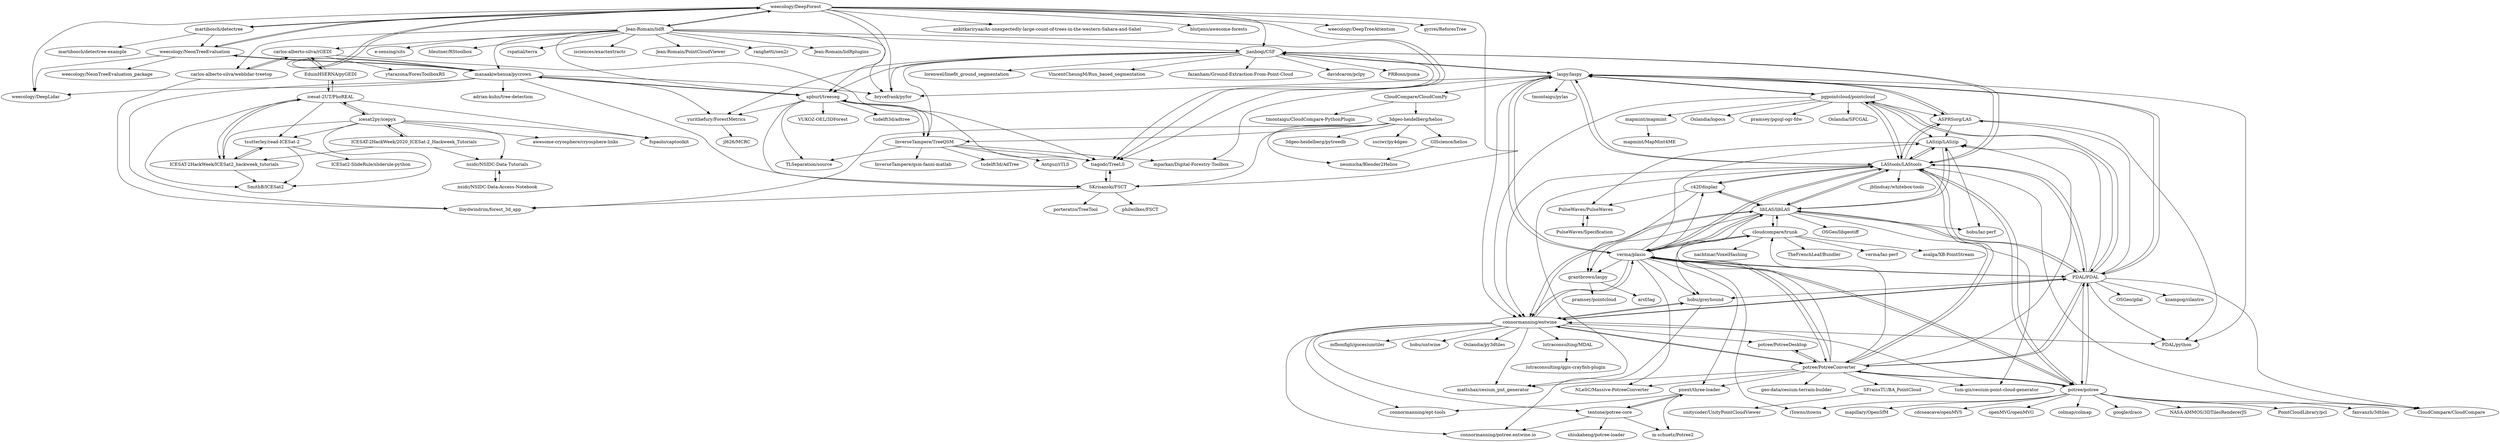 digraph G {
"weecology/DeepForest" -> "weecology/NeonTreeEvaluation"
"weecology/DeepForest" -> "manaakiwhenua/pycrown"
"weecology/DeepForest" -> "martibosch/detectree"
"weecology/DeepForest" -> "weecology/DeepLidar"
"weecology/DeepForest" -> "Jean-Romain/lidR"
"weecology/DeepForest" -> "tiagodc/TreeLS"
"weecology/DeepForest" -> "apburt/treeseg"
"weecology/DeepForest" -> "ankitkariryaa/An-unexpectedly-large-count-of-trees-in-the-western-Sahara-and-Sahel"
"weecology/DeepForest" -> "blutjens/awesome-forests"
"weecology/DeepForest" -> "SKrisanski/FSCT"
"weecology/DeepForest" -> "brycefrank/pyfor"
"weecology/DeepForest" -> "weecology/DeepTreeAttention" ["e"=1]
"weecology/DeepForest" -> "gyrrei/ReforesTree" ["e"=1]
"weecology/DeepForest" -> "jianboqi/CSF"
"ASPRSorg/LAS" -> "PDAL/python"
"ASPRSorg/LAS" -> "laspy/laspy"
"ASPRSorg/LAS" -> "LAStools/LAStools"
"ASPRSorg/LAS" -> "LASzip/LASzip"
"laspy/laspy" -> "LAStools/LAStools"
"laspy/laspy" -> "tmontaigu/pylas"
"laspy/laspy" -> "PDAL/python"
"laspy/laspy" -> "ASPRSorg/LAS"
"laspy/laspy" -> "jianboqi/CSF"
"laspy/laspy" -> "PDAL/PDAL"
"laspy/laspy" -> "CloudCompare/CloudComPy"
"laspy/laspy" -> "connormanning/entwine"
"laspy/laspy" -> "brycefrank/pyfor"
"laspy/laspy" -> "verma/plasio"
"laspy/laspy" -> "mparkan/Digital-Forestry-Toolbox"
"laspy/laspy" -> "pgpointcloud/pointcloud"
"PDAL/PDAL" -> "connormanning/entwine"
"PDAL/PDAL" -> "LAStools/LAStools"
"PDAL/PDAL" -> "libLAS/libLAS"
"PDAL/PDAL" -> "laspy/laspy"
"PDAL/PDAL" -> "potree/potree"
"PDAL/PDAL" -> "pgpointcloud/pointcloud"
"PDAL/PDAL" -> "verma/plasio"
"PDAL/PDAL" -> "PDAL/python"
"PDAL/PDAL" -> "OSGeo/gdal" ["e"=1]
"PDAL/PDAL" -> "ASPRSorg/LAS"
"PDAL/PDAL" -> "LASzip/LASzip"
"PDAL/PDAL" -> "potree/PotreeConverter"
"PDAL/PDAL" -> "CloudCompare/CloudCompare" ["e"=1]
"PDAL/PDAL" -> "hobu/greyhound"
"PDAL/PDAL" -> "kzampog/cilantro" ["e"=1]
"potree/potree" -> "potree/PotreeConverter"
"potree/potree" -> "CloudCompare/CloudCompare" ["e"=1]
"potree/potree" -> "verma/plasio"
"potree/potree" -> "PDAL/PDAL"
"potree/potree" -> "LAStools/LAStools"
"potree/potree" -> "iTowns/itowns" ["e"=1]
"potree/potree" -> "google/draco" ["e"=1]
"potree/potree" -> "connormanning/entwine"
"potree/potree" -> "NASA-AMMOS/3DTilesRendererJS" ["e"=1]
"potree/potree" -> "PointCloudLibrary/pcl" ["e"=1]
"potree/potree" -> "fanvanzh/3dtiles" ["e"=1]
"potree/potree" -> "mapillary/OpenSfM" ["e"=1]
"potree/potree" -> "cdcseacave/openMVS" ["e"=1]
"potree/potree" -> "openMVG/openMVG" ["e"=1]
"potree/potree" -> "colmap/colmap" ["e"=1]
"LAStools/LAStools" -> "PDAL/PDAL"
"LAStools/LAStools" -> "libLAS/libLAS"
"LAStools/LAStools" -> "laspy/laspy"
"LAStools/LAStools" -> "potree/PotreeConverter"
"LAStools/LAStools" -> "verma/plasio"
"LAStools/LAStools" -> "LASzip/LASzip"
"LAStools/LAStools" -> "ASPRSorg/LAS"
"LAStools/LAStools" -> "jianboqi/CSF"
"LAStools/LAStools" -> "potree/potree"
"LAStools/LAStools" -> "pgpointcloud/pointcloud"
"LAStools/LAStools" -> "connormanning/entwine"
"LAStools/LAStools" -> "CloudCompare/CloudCompare" ["e"=1]
"LAStools/LAStools" -> "c42f/displaz"
"LAStools/LAStools" -> "jblindsay/whitebox-tools" ["e"=1]
"LAStools/LAStools" -> "mattshax/cesium_pnt_generator" ["e"=1]
"connormanning/entwine" -> "hobu/greyhound"
"connormanning/entwine" -> "mattshax/cesium_pnt_generator" ["e"=1]
"connormanning/entwine" -> "PDAL/PDAL"
"connormanning/entwine" -> "potree/PotreeConverter"
"connormanning/entwine" -> "verma/plasio"
"connormanning/entwine" -> "mfbonfigli/gocesiumtiler" ["e"=1]
"connormanning/entwine" -> "connormanning/ept-tools"
"connormanning/entwine" -> "hobu/untwine"
"connormanning/entwine" -> "connormanning/potree.entwine.io"
"connormanning/entwine" -> "libLAS/libLAS"
"connormanning/entwine" -> "Oslandia/py3dtiles" ["e"=1]
"connormanning/entwine" -> "PDAL/python"
"connormanning/entwine" -> "potree/PotreeDesktop"
"connormanning/entwine" -> "lutraconsulting/MDAL"
"connormanning/entwine" -> "tentone/potree-core"
"LASzip/LASzip" -> "libLAS/libLAS"
"LASzip/LASzip" -> "hobu/laz-perf"
"LASzip/LASzip" -> "LAStools/LAStools"
"LASzip/LASzip" -> "PulseWaves/PulseWaves"
"jianboqi/CSF" -> "tiagodc/TreeLS"
"jianboqi/CSF" -> "apburt/treeseg"
"jianboqi/CSF" -> "laspy/laspy"
"jianboqi/CSF" -> "lorenwel/linefit_ground_segmentation" ["e"=1]
"jianboqi/CSF" -> "LAStools/LAStools"
"jianboqi/CSF" -> "InverseTampere/TreeQSM"
"jianboqi/CSF" -> "VincentCheungM/Run_based_segmentation" ["e"=1]
"jianboqi/CSF" -> "brycefrank/pyfor"
"jianboqi/CSF" -> "fazanham/Ground-Extraction-From-Point-Cloud"
"jianboqi/CSF" -> "davidcaron/pclpy" ["e"=1]
"jianboqi/CSF" -> "yurithefury/ForestMetrics"
"jianboqi/CSF" -> "PRBonn/puma" ["e"=1]
"libLAS/libLAS" -> "LASzip/LASzip"
"libLAS/libLAS" -> "LAStools/LAStools"
"libLAS/libLAS" -> "PDAL/PDAL"
"libLAS/libLAS" -> "grantbrown/laspy"
"libLAS/libLAS" -> "verma/plasio"
"libLAS/libLAS" -> "connormanning/entwine"
"libLAS/libLAS" -> "c42f/displaz"
"libLAS/libLAS" -> "tum-gis/cesium-point-cloud-generator" ["e"=1]
"libLAS/libLAS" -> "OSGeo/libgeotiff" ["e"=1]
"libLAS/libLAS" -> "hobu/laz-perf"
"libLAS/libLAS" -> "cloudcompare/trunk"
"verma/plasio" -> "potree/PotreeConverter"
"verma/plasio" -> "libLAS/libLAS"
"verma/plasio" -> "connormanning/entwine"
"verma/plasio" -> "LAStools/LAStools"
"verma/plasio" -> "hobu/greyhound"
"verma/plasio" -> "potree/potree"
"verma/plasio" -> "PDAL/PDAL"
"verma/plasio" -> "LASzip/LASzip"
"verma/plasio" -> "cloudcompare/trunk"
"verma/plasio" -> "NLeSC/Massive-PotreeConverter"
"verma/plasio" -> "laspy/laspy"
"verma/plasio" -> "iTowns/itowns" ["e"=1]
"verma/plasio" -> "c42f/displaz"
"verma/plasio" -> "grantbrown/laspy"
"verma/plasio" -> "pnext/three-loader"
"pnext/three-loader" -> "tentone/potree-core"
"pnext/three-loader" -> "connormanning/ept-tools"
"pnext/three-loader" -> "m-schuetz/Potree2"
"cloudcompare/trunk" -> "nachtmar/VoxelHashing" ["e"=1]
"cloudcompare/trunk" -> "TheFrenchLeaf/Bundler" ["e"=1]
"cloudcompare/trunk" -> "verma/plasio"
"cloudcompare/trunk" -> "hobu/greyhound"
"cloudcompare/trunk" -> "verma/laz-perf"
"cloudcompare/trunk" -> "libLAS/libLAS"
"cloudcompare/trunk" -> "asalga/XB-PointStream"
"lutraconsulting/MDAL" -> "lutraconsulting/qgis-crayfish-plugin"
"SFraissTU/BA_PointCloud" -> "unitycoder/UnityPointCloudViewer"
"potree/PotreeConverter" -> "potree/potree"
"potree/PotreeConverter" -> "potree/PotreeDesktop"
"potree/PotreeConverter" -> "LAStools/LAStools"
"potree/PotreeConverter" -> "connormanning/entwine"
"potree/PotreeConverter" -> "verma/plasio"
"potree/PotreeConverter" -> "NLeSC/Massive-PotreeConverter"
"potree/PotreeConverter" -> "mattshax/cesium_pnt_generator" ["e"=1]
"potree/PotreeConverter" -> "PDAL/PDAL"
"potree/PotreeConverter" -> "pnext/three-loader"
"potree/PotreeConverter" -> "LASzip/LASzip"
"potree/PotreeConverter" -> "libLAS/libLAS"
"potree/PotreeConverter" -> "tum-gis/cesium-point-cloud-generator" ["e"=1]
"potree/PotreeConverter" -> "geo-data/cesium-terrain-builder" ["e"=1]
"potree/PotreeConverter" -> "SFraissTU/BA_PointCloud"
"potree/PotreeConverter" -> "cloudcompare/trunk"
"grantbrown/laspy" -> "arsf/lag"
"grantbrown/laspy" -> "pramsey/pointcloud"
"apburt/treeseg" -> "TLSeparation/source"
"apburt/treeseg" -> "InverseTampere/TreeQSM"
"apburt/treeseg" -> "tiagodc/TreeLS"
"apburt/treeseg" -> "yurithefury/ForestMetrics"
"apburt/treeseg" -> "VUKOZ-OEL/3DForest"
"apburt/treeseg" -> "manaakiwhenua/pycrown"
"apburt/treeseg" -> "SKrisanski/FSCT"
"apburt/treeseg" -> "tudelft3d/adtree"
"potree/PotreeDesktop" -> "potree/PotreeConverter"
"martibosch/detectree" -> "weecology/DeepForest"
"martibosch/detectree" -> "martibosch/detectree-example"
"martibosch/detectree" -> "weecology/NeonTreeEvaluation"
"Jean-Romain/lidR" -> "tiagodc/TreeLS"
"Jean-Romain/lidR" -> "brycefrank/pyfor"
"Jean-Romain/lidR" -> "carlos-alberto-silva/rGEDI"
"Jean-Romain/lidR" -> "weecology/DeepForest"
"Jean-Romain/lidR" -> "apburt/treeseg"
"Jean-Romain/lidR" -> "carlos-alberto-silva/weblidar-treetop"
"Jean-Romain/lidR" -> "bleutner/RStoolbox" ["e"=1]
"Jean-Romain/lidR" -> "rspatial/terra" ["e"=1]
"Jean-Romain/lidR" -> "isciences/exactextractr" ["e"=1]
"Jean-Romain/lidR" -> "Jean-Romain/PointCloudViewer"
"Jean-Romain/lidR" -> "manaakiwhenua/pycrown"
"Jean-Romain/lidR" -> "ranghetti/sen2r" ["e"=1]
"Jean-Romain/lidR" -> "Jean-Romain/lidRplugins"
"Jean-Romain/lidR" -> "e-sensing/sits" ["e"=1]
"Jean-Romain/lidR" -> "jianboqi/CSF"
"mapmint/mapmint" -> "mapmint/MapMint4ME"
"icesat-2UT/PhoREAL" -> "icesat2py/icepyx"
"icesat-2UT/PhoREAL" -> "tsutterley/read-ICESat-2"
"icesat-2UT/PhoREAL" -> "ICESAT-2HackWeek/ICESat2_hackweek_tutorials"
"icesat-2UT/PhoREAL" -> "SmithB/ICESat2"
"icesat-2UT/PhoREAL" -> "fspaolo/captoolkit"
"icesat-2UT/PhoREAL" -> "EduinHSERNA/pyGEDI"
"nsidc/NSIDC-Data-Access-Notebook" -> "nsidc/NSIDC-Data-Tutorials"
"icesat2py/icepyx" -> "icesat-2UT/PhoREAL"
"icesat2py/icepyx" -> "fspaolo/captoolkit"
"icesat2py/icepyx" -> "tsutterley/read-ICESat-2"
"icesat2py/icepyx" -> "ICESAT-2HackWeek/2020_ICESat-2_Hackweek_Tutorials"
"icesat2py/icepyx" -> "ICESAT-2HackWeek/ICESat2_hackweek_tutorials"
"icesat2py/icepyx" -> "SmithB/ICESat2"
"icesat2py/icepyx" -> "nsidc/NSIDC-Data-Tutorials"
"icesat2py/icepyx" -> "awesome-cryosphere/cryosphere-links" ["e"=1]
"c42f/displaz" -> "libLAS/libLAS"
"c42f/displaz" -> "grantbrown/laspy"
"c42f/displaz" -> "PulseWaves/PulseWaves"
"c42f/displaz" -> "LAStools/LAStools"
"tsutterley/read-ICESat-2" -> "ICESat2-SlideRule/sliderule-python"
"tsutterley/read-ICESat-2" -> "ICESAT-2HackWeek/ICESat2_hackweek_tutorials"
"tsutterley/read-ICESat-2" -> "SmithB/ICESat2"
"SKrisanski/FSCT" -> "lloydwindrim/forest_3d_app"
"SKrisanski/FSCT" -> "tiagodc/TreeLS"
"SKrisanski/FSCT" -> "porteratzo/TreeTool"
"SKrisanski/FSCT" -> "philwilkes/FSCT"
"manaakiwhenua/pycrown" -> "yurithefury/ForestMetrics"
"manaakiwhenua/pycrown" -> "weecology/NeonTreeEvaluation"
"manaakiwhenua/pycrown" -> "apburt/treeseg"
"manaakiwhenua/pycrown" -> "weecology/DeepForest"
"manaakiwhenua/pycrown" -> "brycefrank/pyfor"
"manaakiwhenua/pycrown" -> "lloydwindrim/forest_3d_app"
"manaakiwhenua/pycrown" -> "adrian-kuhn/tree-detection"
"manaakiwhenua/pycrown" -> "SKrisanski/FSCT"
"manaakiwhenua/pycrown" -> "weecology/DeepLidar"
"tentone/potree-core" -> "pnext/three-loader"
"tentone/potree-core" -> "shiukaheng/potree-loader"
"tentone/potree-core" -> "m-schuetz/Potree2"
"tentone/potree-core" -> "connormanning/potree.entwine.io"
"3dgeo-heidelberg/helios" -> "SKrisanski/FSCT"
"3dgeo-heidelberg/helios" -> "GIScience/helios"
"3dgeo-heidelberg/helios" -> "InverseTampere/TreeQSM"
"3dgeo-heidelberg/helios" -> "lloydwindrim/forest_3d_app"
"3dgeo-heidelberg/helios" -> "ssciwr/py4dgeo"
"3dgeo-heidelberg/helios" -> "3dgeo-heidelberg/pytreedb"
"3dgeo-heidelberg/helios" -> "neumicha/Blender2Helios"
"pgpointcloud/pointcloud" -> "Oslandia/lopocs"
"pgpointcloud/pointcloud" -> "PDAL/PDAL"
"pgpointcloud/pointcloud" -> "pramsey/pgsql-ogr-fdw" ["e"=1]
"pgpointcloud/pointcloud" -> "LAStools/LAStools"
"pgpointcloud/pointcloud" -> "connormanning/entwine"
"pgpointcloud/pointcloud" -> "laspy/laspy"
"pgpointcloud/pointcloud" -> "ASPRSorg/LAS"
"pgpointcloud/pointcloud" -> "Oslandia/SFCGAL"
"pgpointcloud/pointcloud" -> "LASzip/LASzip"
"pgpointcloud/pointcloud" -> "mapmint/mapmint"
"carlos-alberto-silva/weblidar-treetop" -> "carlos-alberto-silva/rGEDI"
"carlos-alberto-silva/weblidar-treetop" -> "lloydwindrim/forest_3d_app"
"carlos-alberto-silva/rGEDI" -> "EduinHSERNA/pyGEDI"
"carlos-alberto-silva/rGEDI" -> "tiagodc/TreeLS"
"carlos-alberto-silva/rGEDI" -> "carlos-alberto-silva/weblidar-treetop"
"carlos-alberto-silva/rGEDI" -> "ytarazona/ForesToolboxRS"
"weecology/NeonTreeEvaluation" -> "weecology/DeepForest"
"weecology/NeonTreeEvaluation" -> "weecology/DeepLidar"
"weecology/NeonTreeEvaluation" -> "manaakiwhenua/pycrown"
"weecology/NeonTreeEvaluation" -> "weecology/NeonTreeEvaluation_package"
"CloudCompare/CloudComPy" -> "tmontaigu/CloudCompare-PythonPlugin"
"CloudCompare/CloudComPy" -> "3dgeo-heidelberg/helios"
"PulseWaves/PulseWaves" -> "PulseWaves/Specification"
"InverseTampere/TreeQSM" -> "TLSeparation/source"
"InverseTampere/TreeQSM" -> "apburt/treeseg"
"InverseTampere/TreeQSM" -> "Antguz/rTLS"
"InverseTampere/TreeQSM" -> "InverseTampere/qsm-fanni-matlab"
"InverseTampere/TreeQSM" -> "tiagodc/TreeLS"
"InverseTampere/TreeQSM" -> "tudelft3d/AdTree" ["e"=1]
"InverseTampere/TreeQSM" -> "mparkan/Digital-Forestry-Toolbox"
"ICESAT-2HackWeek/ICESat2_hackweek_tutorials" -> "tsutterley/read-ICESat-2"
"ICESAT-2HackWeek/ICESat2_hackweek_tutorials" -> "SmithB/ICESat2"
"ICESAT-2HackWeek/ICESat2_hackweek_tutorials" -> "icesat-2UT/PhoREAL"
"nsidc/NSIDC-Data-Tutorials" -> "nsidc/NSIDC-Data-Access-Notebook"
"hobu/greyhound" -> "connormanning/entwine"
"hobu/greyhound" -> "connormanning/potree.entwine.io"
"GIScience/helios" -> "neumicha/Blender2Helios"
"yurithefury/ForestMetrics" -> "jl626/MCRC"
"EduinHSERNA/pyGEDI" -> "carlos-alberto-silva/rGEDI"
"EduinHSERNA/pyGEDI" -> "icesat-2UT/PhoREAL"
"ICESAT-2HackWeek/2020_ICESat-2_Hackweek_Tutorials" -> "icesat2py/icepyx"
"ICESAT-2HackWeek/2020_ICESat-2_Hackweek_Tutorials" -> "nsidc/NSIDC-Data-Tutorials"
"ICESAT-2HackWeek/2020_ICESat-2_Hackweek_Tutorials" -> "ICESAT-2HackWeek/ICESat2_hackweek_tutorials"
"tiagodc/TreeLS" -> "SKrisanski/FSCT"
"PulseWaves/Specification" -> "PulseWaves/PulseWaves"
"weecology/DeepForest" ["l"="19.473,26.514"]
"weecology/NeonTreeEvaluation" ["l"="19.463,26.532"]
"manaakiwhenua/pycrown" ["l"="19.489,26.511"]
"martibosch/detectree" ["l"="19.442,26.535"]
"weecology/DeepLidar" ["l"="19.481,26.536"]
"Jean-Romain/lidR" ["l"="19.463,26.487"]
"tiagodc/TreeLS" ["l"="19.487,26.494"]
"apburt/treeseg" ["l"="19.509,26.499"]
"ankitkariryaa/An-unexpectedly-large-count-of-trees-in-the-western-Sahara-and-Sahel" ["l"="19.479,26.554"]
"blutjens/awesome-forests" ["l"="19.459,26.568"]
"SKrisanski/FSCT" ["l"="19.51,26.519"]
"brycefrank/pyfor" ["l"="19.494,26.469"]
"weecology/DeepTreeAttention" ["l"="19.829,26.413"]
"gyrrei/ReforesTree" ["l"="19.937,27.204"]
"jianboqi/CSF" ["l"="19.511,26.45"]
"ASPRSorg/LAS" ["l"="19.577,26.38"]
"PDAL/python" ["l"="19.564,26.368"]
"laspy/laspy" ["l"="19.549,26.405"]
"LAStools/LAStools" ["l"="19.546,26.375"]
"LASzip/LASzip" ["l"="19.562,26.347"]
"tmontaigu/pylas" ["l"="19.543,26.338"]
"PDAL/PDAL" ["l"="19.546,26.359"]
"CloudCompare/CloudComPy" ["l"="19.577,26.474"]
"connormanning/entwine" ["l"="19.541,26.391"]
"verma/plasio" ["l"="19.562,26.383"]
"mparkan/Digital-Forestry-Toolbox" ["l"="19.543,26.449"]
"pgpointcloud/pointcloud" ["l"="19.578,26.349"]
"libLAS/libLAS" ["l"="19.577,26.366"]
"potree/potree" ["l"="19.513,26.341"]
"OSGeo/gdal" ["l"="18.784,24.772"]
"potree/PotreeConverter" ["l"="19.525,26.373"]
"CloudCompare/CloudCompare" ["l"="30.383,44.469"]
"hobu/greyhound" ["l"="19.57,26.401"]
"kzampog/cilantro" ["l"="-11.237,27.292"]
"iTowns/itowns" ["l"="18.376,26.633"]
"google/draco" ["l"="-12.718,26.265"]
"NASA-AMMOS/3DTilesRendererJS" ["l"="18.355,26.651"]
"PointCloudLibrary/pcl" ["l"="30.363,44.501"]
"fanvanzh/3dtiles" ["l"="18.335,26.582"]
"mapillary/OpenSfM" ["l"="30.26,42.94"]
"cdcseacave/openMVS" ["l"="30.281,42.922"]
"openMVG/openMVG" ["l"="30.285,42.945"]
"colmap/colmap" ["l"="30.257,42.969"]
"c42f/displaz" ["l"="19.596,26.359"]
"jblindsay/whitebox-tools" ["l"="20.062,27.467"]
"mattshax/cesium_pnt_generator" ["l"="18.424,26.592"]
"mfbonfigli/gocesiumtiler" ["l"="18.451,26.64"]
"connormanning/ept-tools" ["l"="19.592,26.413"]
"hobu/untwine" ["l"="19.521,26.415"]
"connormanning/potree.entwine.io" ["l"="19.557,26.422"]
"Oslandia/py3dtiles" ["l"="18.424,26.615"]
"potree/PotreeDesktop" ["l"="19.497,26.383"]
"lutraconsulting/MDAL" ["l"="19.469,26.393"]
"tentone/potree-core" ["l"="19.58,26.435"]
"hobu/laz-perf" ["l"="19.574,26.327"]
"PulseWaves/PulseWaves" ["l"="19.593,26.323"]
"lorenwel/linefit_ground_segmentation" ["l"="29.678,44.076"]
"InverseTampere/TreeQSM" ["l"="19.53,26.486"]
"VincentCheungM/Run_based_segmentation" ["l"="29.702,44.08"]
"fazanham/Ground-Extraction-From-Point-Cloud" ["l"="19.479,26.441"]
"davidcaron/pclpy" ["l"="30.443,44.524"]
"yurithefury/ForestMetrics" ["l"="19.506,26.481"]
"PRBonn/puma" ["l"="30.467,43.327"]
"grantbrown/laspy" ["l"="19.621,26.363"]
"tum-gis/cesium-point-cloud-generator" ["l"="18.434,26.602"]
"OSGeo/libgeotiff" ["l"="18.921,24.789"]
"cloudcompare/trunk" ["l"="19.598,26.389"]
"NLeSC/Massive-PotreeConverter" ["l"="19.514,26.398"]
"pnext/three-loader" ["l"="19.574,26.419"]
"m-schuetz/Potree2" ["l"="19.605,26.435"]
"nachtmar/VoxelHashing" ["l"="30.436,42.894"]
"TheFrenchLeaf/Bundler" ["l"="30.306,42.851"]
"verma/laz-perf" ["l"="19.622,26.395"]
"asalga/XB-PointStream" ["l"="19.642,26.398"]
"lutraconsulting/qgis-crayfish-plugin" ["l"="19.434,26.389"]
"SFraissTU/BA_PointCloud" ["l"="19.459,26.336"]
"unitycoder/UnityPointCloudViewer" ["l"="19.428,26.316"]
"geo-data/cesium-terrain-builder" ["l"="18.395,26.573"]
"arsf/lag" ["l"="19.65,26.367"]
"pramsey/pointcloud" ["l"="19.654,26.351"]
"TLSeparation/source" ["l"="19.534,26.501"]
"VUKOZ-OEL/3DForest" ["l"="19.53,26.517"]
"tudelft3d/adtree" ["l"="19.53,26.535"]
"martibosch/detectree-example" ["l"="19.422,26.55"]
"carlos-alberto-silva/rGEDI" ["l"="19.416,26.508"]
"carlos-alberto-silva/weblidar-treetop" ["l"="19.442,26.51"]
"bleutner/RStoolbox" ["l"="19.351,43.529"]
"rspatial/terra" ["l"="19.361,43.548"]
"isciences/exactextractr" ["l"="19.385,43.537"]
"Jean-Romain/PointCloudViewer" ["l"="19.435,26.467"]
"ranghetti/sen2r" ["l"="19.336,43.512"]
"Jean-Romain/lidRplugins" ["l"="19.435,26.483"]
"e-sensing/sits" ["l"="19.359,43.515"]
"mapmint/mapmint" ["l"="19.625,26.33"]
"mapmint/MapMint4ME" ["l"="19.645,26.319"]
"icesat-2UT/PhoREAL" ["l"="19.328,26.543"]
"icesat2py/icepyx" ["l"="19.299,26.56"]
"tsutterley/read-ICESat-2" ["l"="19.297,26.543"]
"ICESAT-2HackWeek/ICESat2_hackweek_tutorials" ["l"="19.312,26.552"]
"SmithB/ICESat2" ["l"="19.319,26.561"]
"fspaolo/captoolkit" ["l"="19.309,26.534"]
"EduinHSERNA/pyGEDI" ["l"="19.371,26.528"]
"nsidc/NSIDC-Data-Access-Notebook" ["l"="19.253,26.589"]
"nsidc/NSIDC-Data-Tutorials" ["l"="19.271,26.579"]
"ICESAT-2HackWeek/2020_ICESat-2_Hackweek_Tutorials" ["l"="19.292,26.575"]
"awesome-cryosphere/cryosphere-links" ["l"="18.751,28.015"]
"ICESat2-SlideRule/sliderule-python" ["l"="19.272,26.534"]
"lloydwindrim/forest_3d_app" ["l"="19.497,26.525"]
"porteratzo/TreeTool" ["l"="19.518,26.55"]
"philwilkes/FSCT" ["l"="19.514,26.54"]
"adrian-kuhn/tree-detection" ["l"="19.497,26.538"]
"shiukaheng/potree-loader" ["l"="19.601,26.453"]
"3dgeo-heidelberg/helios" ["l"="19.553,26.519"]
"GIScience/helios" ["l"="19.578,26.548"]
"ssciwr/py4dgeo" ["l"="19.557,26.54"]
"3dgeo-heidelberg/pytreedb" ["l"="19.581,26.524"]
"neumicha/Blender2Helios" ["l"="19.569,26.535"]
"Oslandia/lopocs" ["l"="19.61,26.316"]
"pramsey/pgsql-ogr-fdw" ["l"="-9.229,-4.685"]
"Oslandia/SFCGAL" ["l"="19.58,26.296"]
"ytarazona/ForesToolboxRS" ["l"="19.388,26.504"]
"weecology/NeonTreeEvaluation_package" ["l"="19.447,26.553"]
"tmontaigu/CloudCompare-PythonPlugin" ["l"="19.604,26.489"]
"PulseWaves/Specification" ["l"="19.602,26.301"]
"Antguz/rTLS" ["l"="19.554,26.496"]
"InverseTampere/qsm-fanni-matlab" ["l"="19.551,26.483"]
"tudelft3d/AdTree" ["l"="18.695,26.719"]
"jl626/MCRC" ["l"="19.521,26.471"]
}